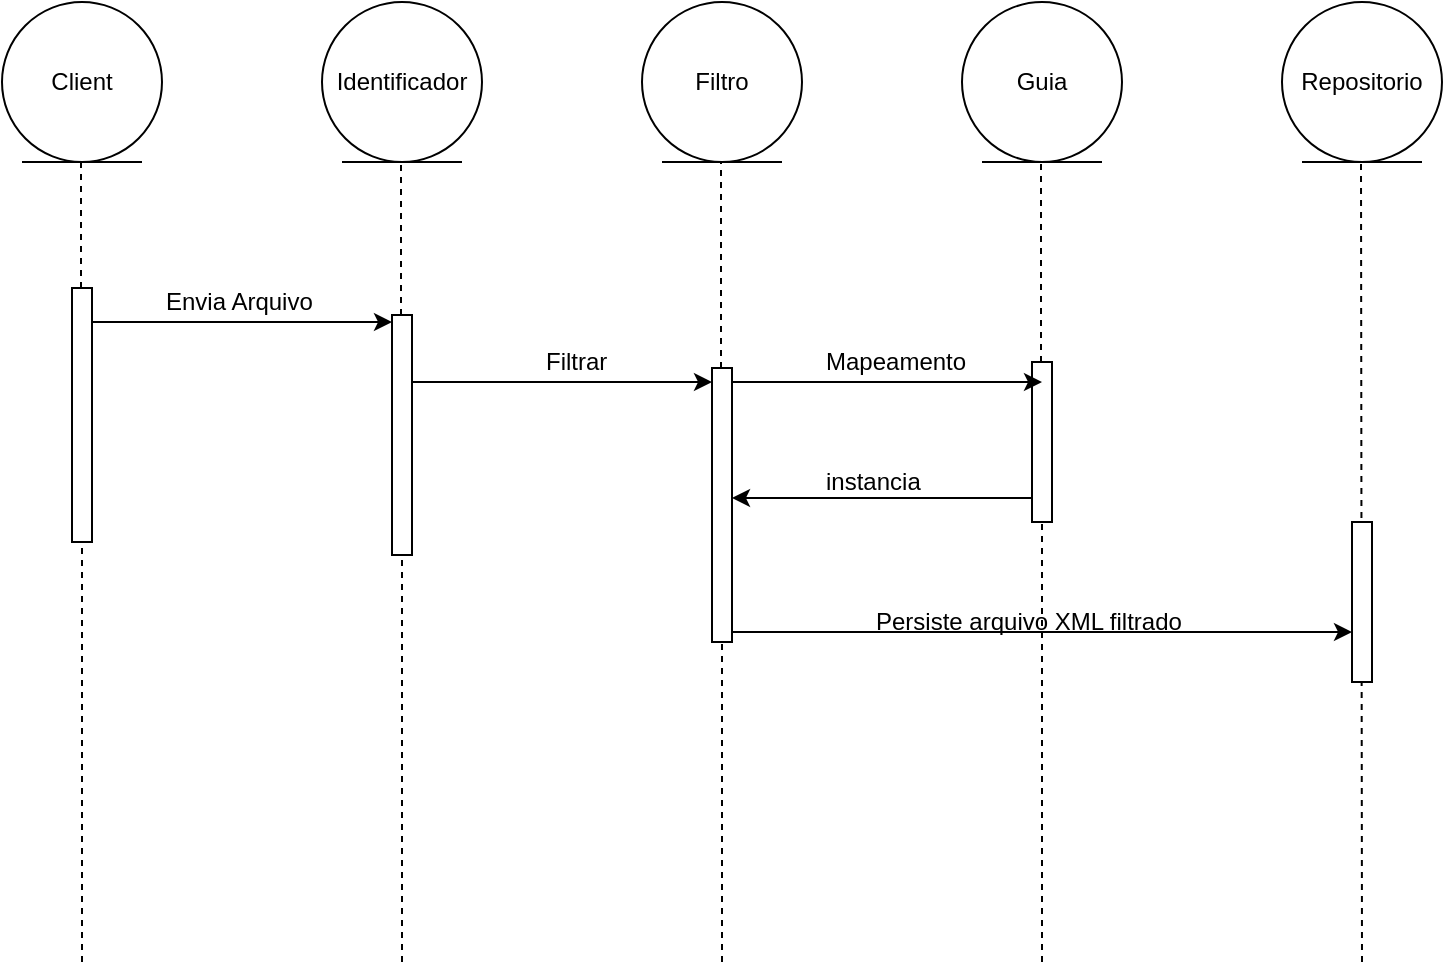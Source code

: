 <mxfile version="12.2.0" type="device" pages="1"><diagram id="tRUKR9aqsRE00YUKYj10" name="Page-1"><mxGraphModel dx="854" dy="436" grid="1" gridSize="10" guides="1" tooltips="1" connect="1" arrows="1" fold="1" page="1" pageScale="1" pageWidth="827" pageHeight="1169" math="0" shadow="0"><root><mxCell id="0"/><mxCell id="1" parent="0"/><mxCell id="v9F3SUyLULXGQ3pAcjuR-1" value="Client" style="ellipse;shape=umlEntity;whiteSpace=wrap;html=1;" parent="1" vertex="1"><mxGeometry x="60" y="70" width="80" height="80" as="geometry"/></mxCell><mxCell id="v9F3SUyLULXGQ3pAcjuR-2" value="Identificador" style="ellipse;shape=umlEntity;whiteSpace=wrap;html=1;" parent="1" vertex="1"><mxGeometry x="220" y="70" width="80" height="80" as="geometry"/></mxCell><mxCell id="v9F3SUyLULXGQ3pAcjuR-3" value="Filtro" style="ellipse;shape=umlEntity;whiteSpace=wrap;html=1;" parent="1" vertex="1"><mxGeometry x="380" y="70" width="80" height="80" as="geometry"/></mxCell><mxCell id="v9F3SUyLULXGQ3pAcjuR-4" value="Guia" style="ellipse;shape=umlEntity;whiteSpace=wrap;html=1;" parent="1" vertex="1"><mxGeometry x="540" y="70" width="80" height="80" as="geometry"/></mxCell><mxCell id="v9F3SUyLULXGQ3pAcjuR-6" value="" style="endArrow=none;dashed=1;html=1;" parent="1" edge="1" source="v9F3SUyLULXGQ3pAcjuR-13"><mxGeometry width="50" height="50" relative="1" as="geometry"><mxPoint x="100" y="550" as="sourcePoint"/><mxPoint x="99.5" y="150" as="targetPoint"/></mxGeometry></mxCell><mxCell id="v9F3SUyLULXGQ3pAcjuR-8" value="" style="endArrow=none;dashed=1;html=1;" parent="1" source="v9F3SUyLULXGQ3pAcjuR-14" edge="1"><mxGeometry width="50" height="50" relative="1" as="geometry"><mxPoint x="260" y="550" as="sourcePoint"/><mxPoint x="259.5" y="150" as="targetPoint"/></mxGeometry></mxCell><mxCell id="v9F3SUyLULXGQ3pAcjuR-9" value="" style="endArrow=none;dashed=1;html=1;" parent="1" source="v9F3SUyLULXGQ3pAcjuR-16" edge="1"><mxGeometry width="50" height="50" relative="1" as="geometry"><mxPoint x="420" y="550" as="sourcePoint"/><mxPoint x="419.5" y="150" as="targetPoint"/></mxGeometry></mxCell><mxCell id="v9F3SUyLULXGQ3pAcjuR-10" value="" style="endArrow=none;dashed=1;html=1;" parent="1" source="v9F3SUyLULXGQ3pAcjuR-18" edge="1"><mxGeometry width="50" height="50" relative="1" as="geometry"><mxPoint x="580" y="550" as="sourcePoint"/><mxPoint x="579.5" y="150" as="targetPoint"/></mxGeometry></mxCell><mxCell id="v9F3SUyLULXGQ3pAcjuR-14" value="" style="html=1;points=[];perimeter=orthogonalPerimeter;" parent="1" vertex="1"><mxGeometry x="255" y="226.5" width="10" height="120" as="geometry"/></mxCell><mxCell id="v9F3SUyLULXGQ3pAcjuR-15" value="" style="endArrow=none;dashed=1;html=1;" parent="1" target="v9F3SUyLULXGQ3pAcjuR-14" edge="1"><mxGeometry width="50" height="50" relative="1" as="geometry"><mxPoint x="260" y="550" as="sourcePoint"/><mxPoint x="259.5" y="150" as="targetPoint"/></mxGeometry></mxCell><mxCell id="v9F3SUyLULXGQ3pAcjuR-16" value="" style="html=1;points=[];perimeter=orthogonalPerimeter;" parent="1" vertex="1"><mxGeometry x="415" y="253" width="10" height="137" as="geometry"/></mxCell><mxCell id="v9F3SUyLULXGQ3pAcjuR-17" value="" style="endArrow=none;dashed=1;html=1;" parent="1" target="v9F3SUyLULXGQ3pAcjuR-16" edge="1"><mxGeometry width="50" height="50" relative="1" as="geometry"><mxPoint x="420" y="550" as="sourcePoint"/><mxPoint x="419.5" y="150" as="targetPoint"/></mxGeometry></mxCell><mxCell id="v9F3SUyLULXGQ3pAcjuR-18" value="" style="html=1;points=[];perimeter=orthogonalPerimeter;" parent="1" vertex="1"><mxGeometry x="575" y="250" width="10" height="80" as="geometry"/></mxCell><mxCell id="v9F3SUyLULXGQ3pAcjuR-19" value="" style="endArrow=none;dashed=1;html=1;" parent="1" target="v9F3SUyLULXGQ3pAcjuR-18" edge="1"><mxGeometry width="50" height="50" relative="1" as="geometry"><mxPoint x="580" y="550" as="sourcePoint"/><mxPoint x="579.5" y="150" as="targetPoint"/></mxGeometry></mxCell><mxCell id="hz_P50loOCmCEuv0y3yI-1" value="" style="endArrow=classic;html=1;" edge="1" parent="1" target="v9F3SUyLULXGQ3pAcjuR-14"><mxGeometry width="50" height="50" relative="1" as="geometry"><mxPoint x="105" y="230" as="sourcePoint"/><mxPoint x="155" y="180" as="targetPoint"/></mxGeometry></mxCell><mxCell id="hz_P50loOCmCEuv0y3yI-2" value="Envia Arquivo" style="text;html=1;resizable=0;points=[];autosize=1;align=left;verticalAlign=top;spacingTop=-4;" vertex="1" parent="1"><mxGeometry x="140" y="210" width="90" height="20" as="geometry"/></mxCell><mxCell id="hz_P50loOCmCEuv0y3yI-3" value="" style="endArrow=classic;html=1;" edge="1" parent="1" target="v9F3SUyLULXGQ3pAcjuR-16"><mxGeometry width="50" height="50" relative="1" as="geometry"><mxPoint x="265" y="260" as="sourcePoint"/><mxPoint x="495" y="40" as="targetPoint"/></mxGeometry></mxCell><mxCell id="hz_P50loOCmCEuv0y3yI-4" value="" style="endArrow=classic;html=1;entryX=0.5;entryY=0.125;entryDx=0;entryDy=0;entryPerimeter=0;" edge="1" parent="1" target="v9F3SUyLULXGQ3pAcjuR-18"><mxGeometry width="50" height="50" relative="1" as="geometry"><mxPoint x="425" y="260" as="sourcePoint"/><mxPoint x="475" y="210" as="targetPoint"/><Array as="points"/></mxGeometry></mxCell><mxCell id="hz_P50loOCmCEuv0y3yI-7" value="Filtrar" style="text;html=1;resizable=0;points=[];autosize=1;align=left;verticalAlign=top;spacingTop=-4;" vertex="1" parent="1"><mxGeometry x="330" y="240" width="50" height="20" as="geometry"/></mxCell><mxCell id="hz_P50loOCmCEuv0y3yI-8" value="Mapeamento" style="text;html=1;resizable=0;points=[];autosize=1;align=left;verticalAlign=top;spacingTop=-4;" vertex="1" parent="1"><mxGeometry x="470" y="240" width="90" height="20" as="geometry"/></mxCell><mxCell id="hz_P50loOCmCEuv0y3yI-10" value="" style="endArrow=classic;html=1;" edge="1" parent="1" target="v9F3SUyLULXGQ3pAcjuR-16"><mxGeometry width="50" height="50" relative="1" as="geometry"><mxPoint x="575" y="318" as="sourcePoint"/><mxPoint x="625" y="268" as="targetPoint"/></mxGeometry></mxCell><mxCell id="hz_P50loOCmCEuv0y3yI-11" value="instancia" style="text;html=1;resizable=0;points=[];autosize=1;align=left;verticalAlign=top;spacingTop=-4;" vertex="1" parent="1"><mxGeometry x="470" y="300" width="60" height="20" as="geometry"/></mxCell><mxCell id="v9F3SUyLULXGQ3pAcjuR-13" value="" style="html=1;points=[];perimeter=orthogonalPerimeter;" parent="1" vertex="1"><mxGeometry x="95" y="213" width="10" height="127" as="geometry"/></mxCell><mxCell id="hz_P50loOCmCEuv0y3yI-14" value="" style="endArrow=none;dashed=1;html=1;" edge="1" parent="1" target="v9F3SUyLULXGQ3pAcjuR-13"><mxGeometry width="50" height="50" relative="1" as="geometry"><mxPoint x="100" y="550" as="sourcePoint"/><mxPoint x="99.5" y="150" as="targetPoint"/></mxGeometry></mxCell><mxCell id="hz_P50loOCmCEuv0y3yI-17" value="Repositorio" style="ellipse;shape=umlEntity;whiteSpace=wrap;html=1;" vertex="1" parent="1"><mxGeometry x="700" y="70" width="80" height="80" as="geometry"/></mxCell><mxCell id="hz_P50loOCmCEuv0y3yI-18" value="" style="endArrow=none;dashed=1;html=1;" edge="1" parent="1"><mxGeometry width="50" height="50" relative="1" as="geometry"><mxPoint x="740" y="550" as="sourcePoint"/><mxPoint x="739.5" y="150" as="targetPoint"/></mxGeometry></mxCell><mxCell id="hz_P50loOCmCEuv0y3yI-19" value="" style="endArrow=classic;html=1;" edge="1" parent="1" target="hz_P50loOCmCEuv0y3yI-20"><mxGeometry width="50" height="50" relative="1" as="geometry"><mxPoint x="425" y="385" as="sourcePoint"/><mxPoint x="475" y="335" as="targetPoint"/></mxGeometry></mxCell><mxCell id="hz_P50loOCmCEuv0y3yI-20" value="" style="html=1;points=[];perimeter=orthogonalPerimeter;" vertex="1" parent="1"><mxGeometry x="735" y="330" width="10" height="80" as="geometry"/></mxCell><mxCell id="hz_P50loOCmCEuv0y3yI-21" value="Persiste arquivo XML filtrado" style="text;html=1;resizable=0;points=[];autosize=1;align=left;verticalAlign=top;spacingTop=-4;" vertex="1" parent="1"><mxGeometry x="495" y="370" width="170" height="20" as="geometry"/></mxCell></root></mxGraphModel></diagram></mxfile>